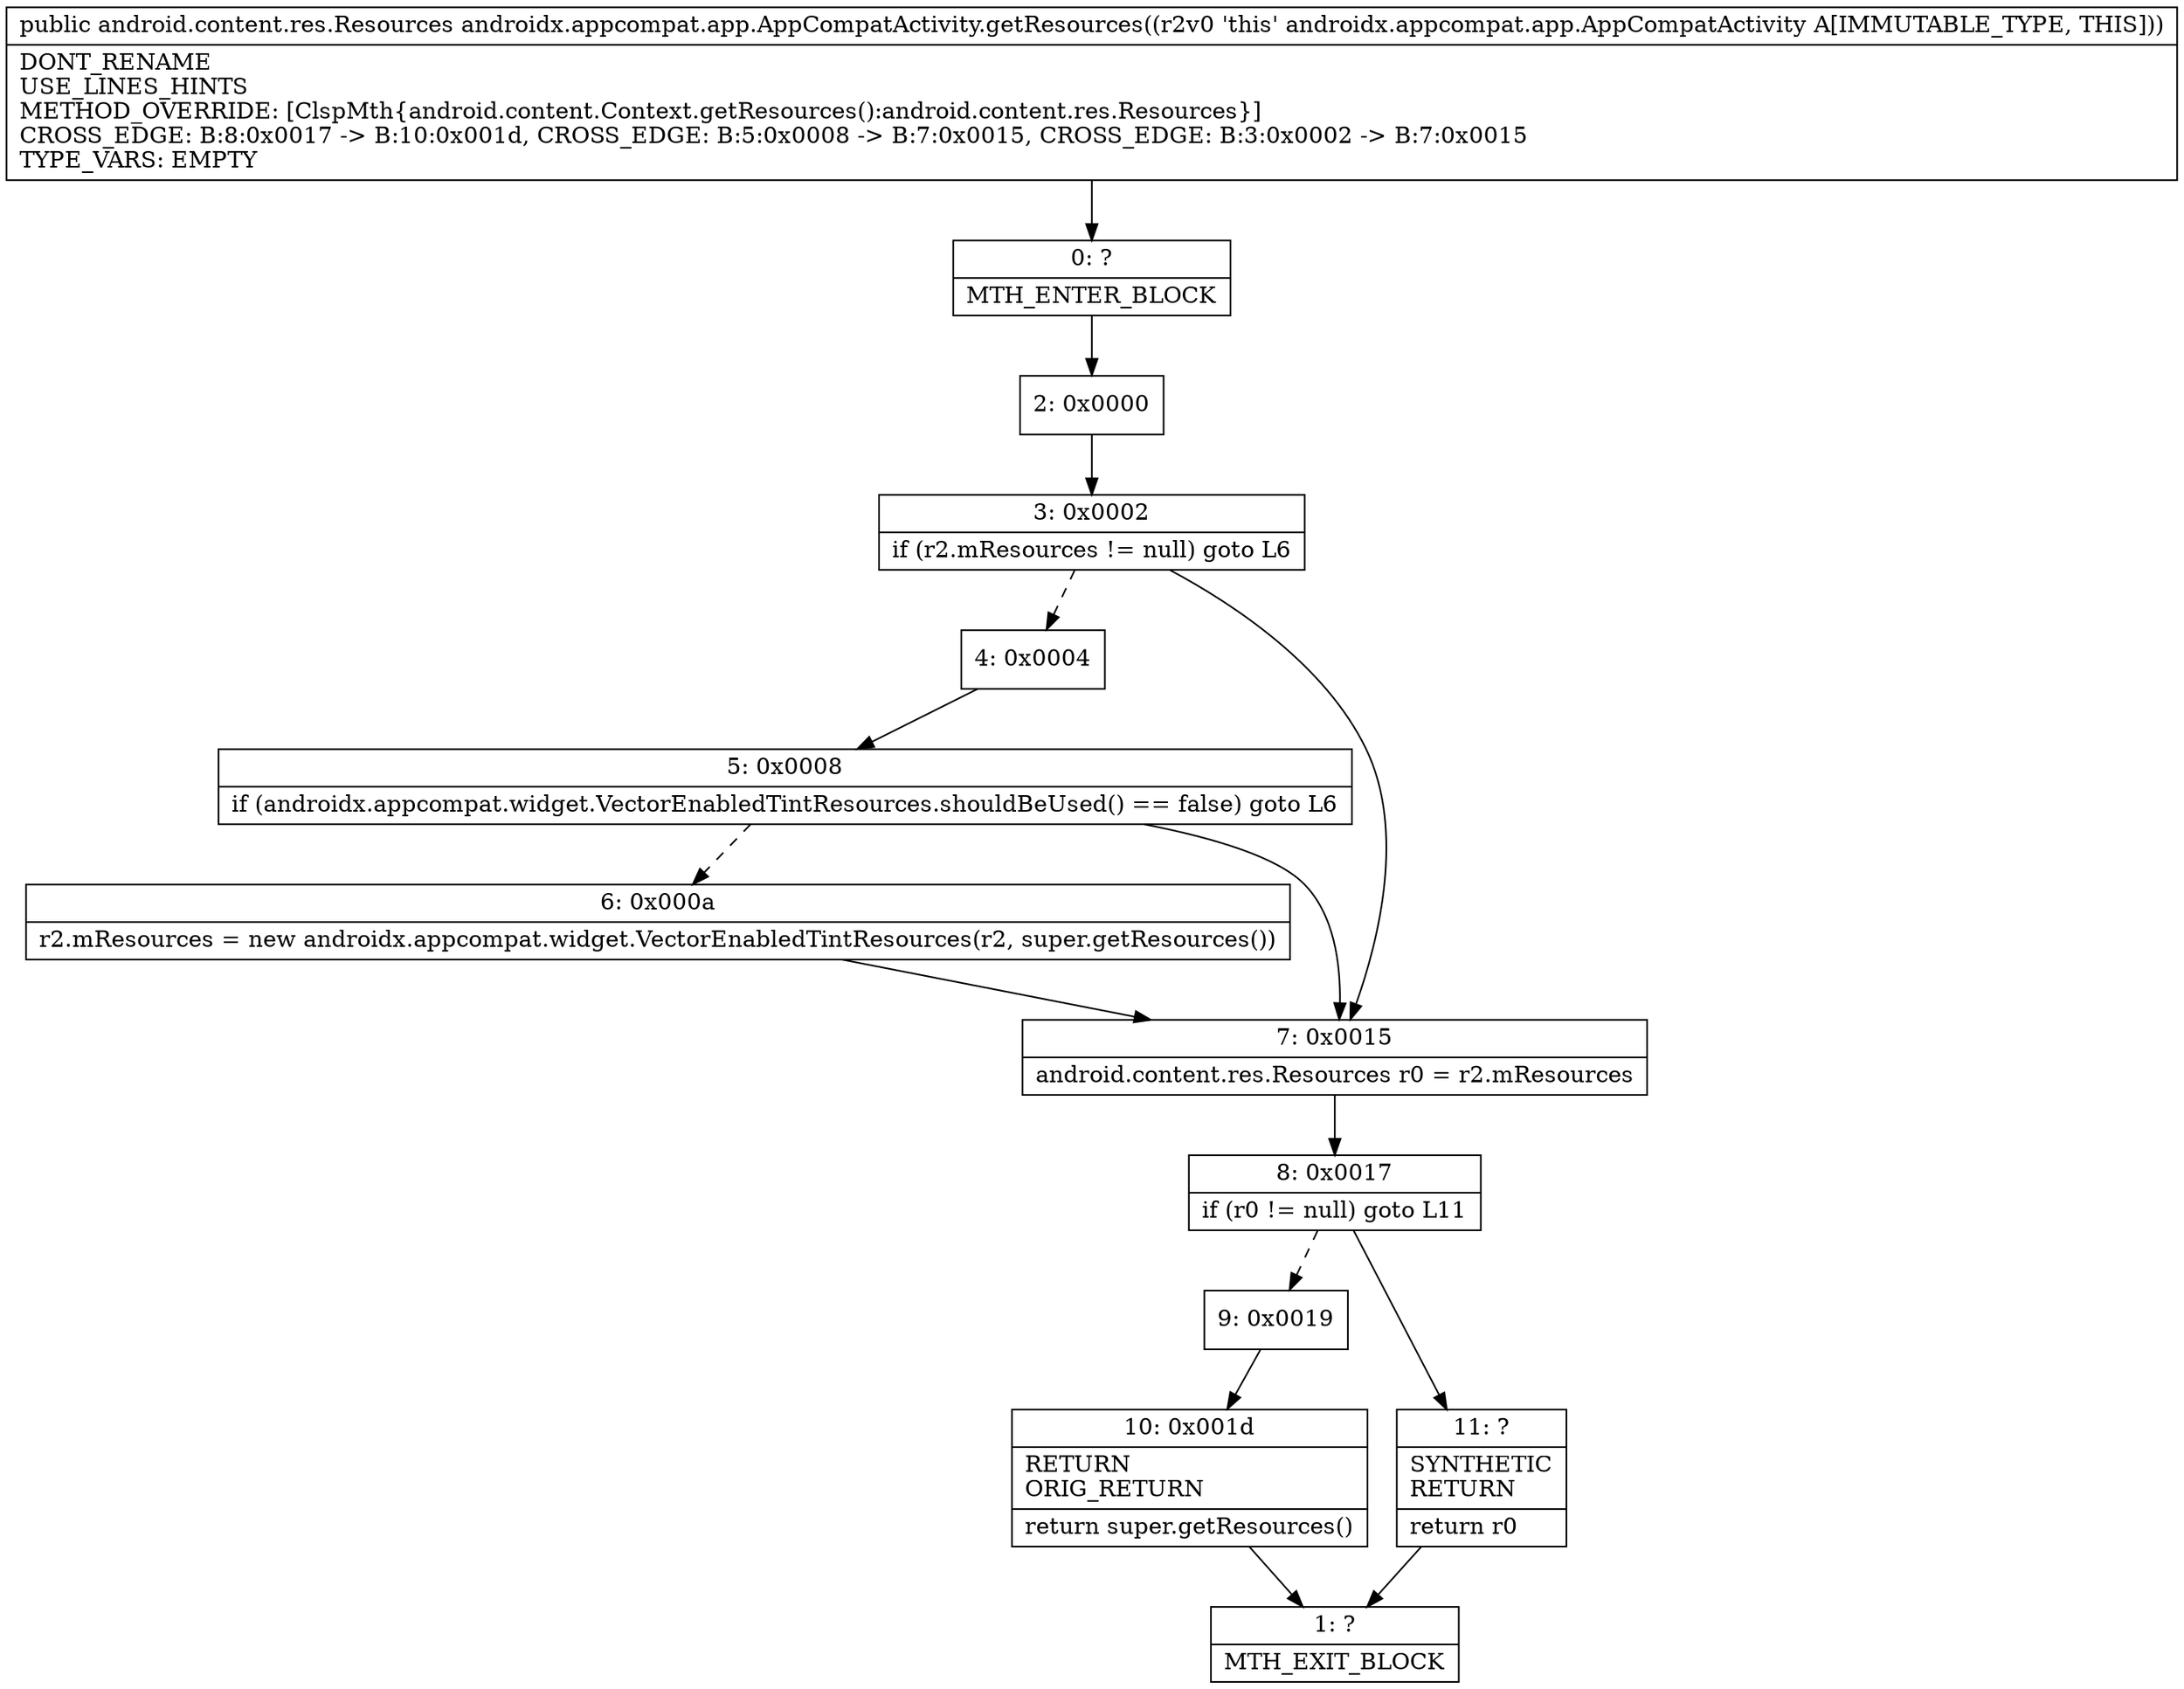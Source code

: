 digraph "CFG forandroidx.appcompat.app.AppCompatActivity.getResources()Landroid\/content\/res\/Resources;" {
Node_0 [shape=record,label="{0\:\ ?|MTH_ENTER_BLOCK\l}"];
Node_2 [shape=record,label="{2\:\ 0x0000}"];
Node_3 [shape=record,label="{3\:\ 0x0002|if (r2.mResources != null) goto L6\l}"];
Node_4 [shape=record,label="{4\:\ 0x0004}"];
Node_5 [shape=record,label="{5\:\ 0x0008|if (androidx.appcompat.widget.VectorEnabledTintResources.shouldBeUsed() == false) goto L6\l}"];
Node_6 [shape=record,label="{6\:\ 0x000a|r2.mResources = new androidx.appcompat.widget.VectorEnabledTintResources(r2, super.getResources())\l}"];
Node_7 [shape=record,label="{7\:\ 0x0015|android.content.res.Resources r0 = r2.mResources\l}"];
Node_8 [shape=record,label="{8\:\ 0x0017|if (r0 != null) goto L11\l}"];
Node_9 [shape=record,label="{9\:\ 0x0019}"];
Node_10 [shape=record,label="{10\:\ 0x001d|RETURN\lORIG_RETURN\l|return super.getResources()\l}"];
Node_1 [shape=record,label="{1\:\ ?|MTH_EXIT_BLOCK\l}"];
Node_11 [shape=record,label="{11\:\ ?|SYNTHETIC\lRETURN\l|return r0\l}"];
MethodNode[shape=record,label="{public android.content.res.Resources androidx.appcompat.app.AppCompatActivity.getResources((r2v0 'this' androidx.appcompat.app.AppCompatActivity A[IMMUTABLE_TYPE, THIS]))  | DONT_RENAME\lUSE_LINES_HINTS\lMETHOD_OVERRIDE: [ClspMth\{android.content.Context.getResources():android.content.res.Resources\}]\lCROSS_EDGE: B:8:0x0017 \-\> B:10:0x001d, CROSS_EDGE: B:5:0x0008 \-\> B:7:0x0015, CROSS_EDGE: B:3:0x0002 \-\> B:7:0x0015\lTYPE_VARS: EMPTY\l}"];
MethodNode -> Node_0;Node_0 -> Node_2;
Node_2 -> Node_3;
Node_3 -> Node_4[style=dashed];
Node_3 -> Node_7;
Node_4 -> Node_5;
Node_5 -> Node_6[style=dashed];
Node_5 -> Node_7;
Node_6 -> Node_7;
Node_7 -> Node_8;
Node_8 -> Node_9[style=dashed];
Node_8 -> Node_11;
Node_9 -> Node_10;
Node_10 -> Node_1;
Node_11 -> Node_1;
}

